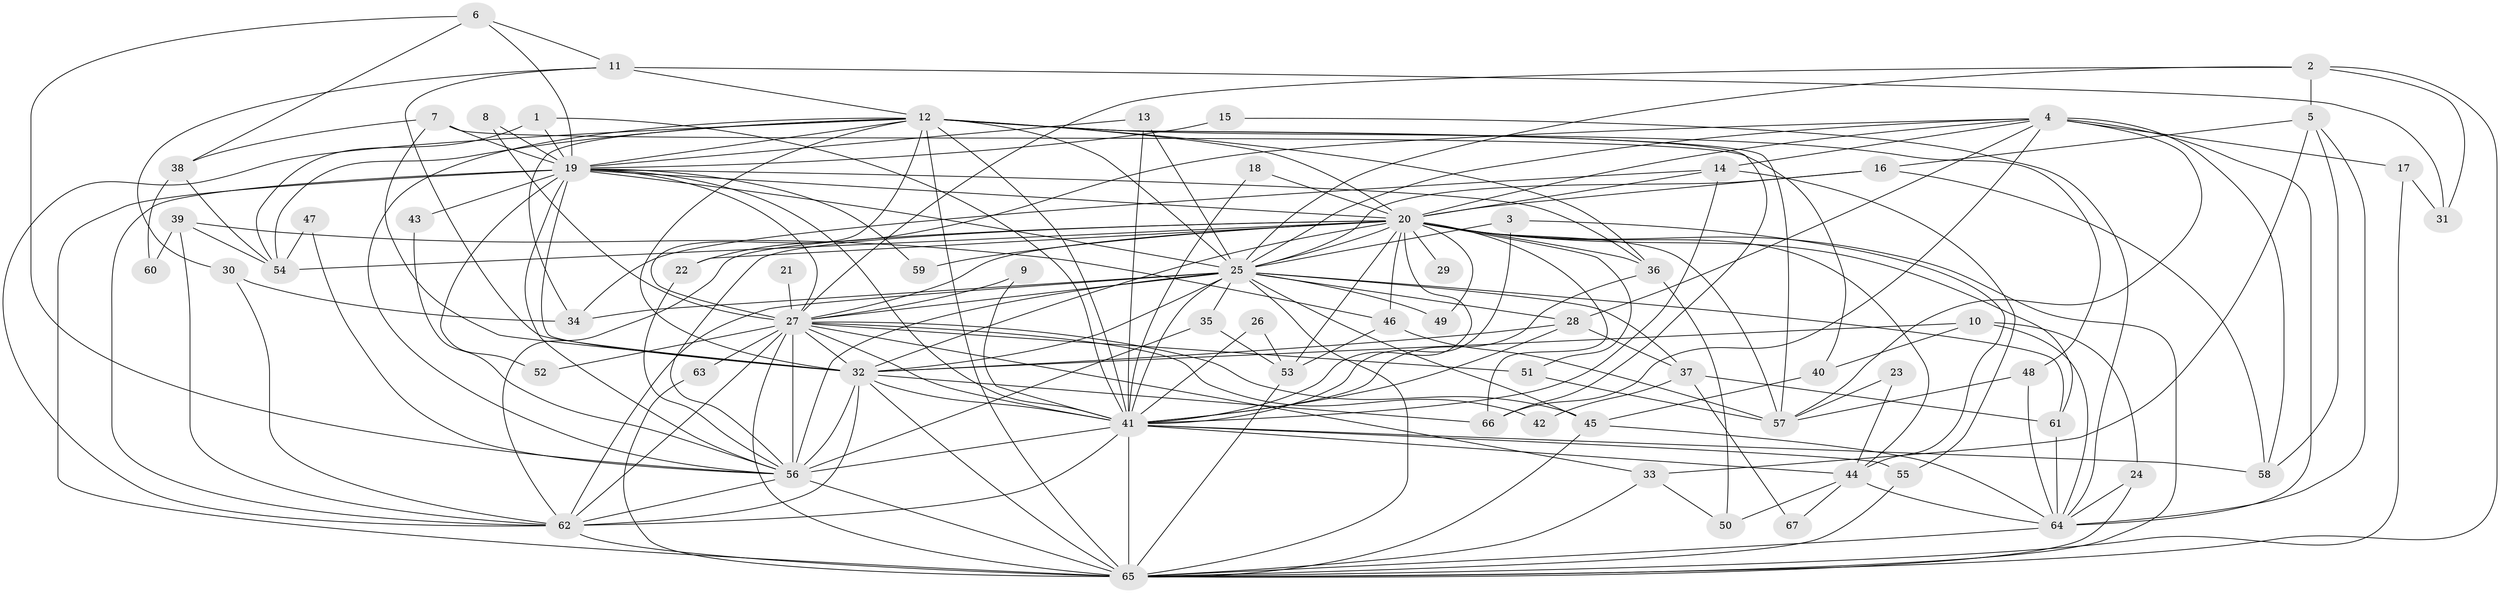 // original degree distribution, {25: 0.007462686567164179, 18: 0.007462686567164179, 26: 0.007462686567164179, 28: 0.007462686567164179, 23: 0.007462686567164179, 17: 0.014925373134328358, 34: 0.007462686567164179, 24: 0.007462686567164179, 15: 0.007462686567164179, 5: 0.05223880597014925, 4: 0.11940298507462686, 3: 0.19402985074626866, 2: 0.5149253731343284, 7: 0.022388059701492536, 11: 0.007462686567164179, 6: 0.014925373134328358}
// Generated by graph-tools (version 1.1) at 2025/01/03/09/25 03:01:27]
// undirected, 67 vertices, 193 edges
graph export_dot {
graph [start="1"]
  node [color=gray90,style=filled];
  1;
  2;
  3;
  4;
  5;
  6;
  7;
  8;
  9;
  10;
  11;
  12;
  13;
  14;
  15;
  16;
  17;
  18;
  19;
  20;
  21;
  22;
  23;
  24;
  25;
  26;
  27;
  28;
  29;
  30;
  31;
  32;
  33;
  34;
  35;
  36;
  37;
  38;
  39;
  40;
  41;
  42;
  43;
  44;
  45;
  46;
  47;
  48;
  49;
  50;
  51;
  52;
  53;
  54;
  55;
  56;
  57;
  58;
  59;
  60;
  61;
  62;
  63;
  64;
  65;
  66;
  67;
  1 -- 19 [weight=1.0];
  1 -- 41 [weight=1.0];
  1 -- 54 [weight=1.0];
  2 -- 5 [weight=1.0];
  2 -- 25 [weight=1.0];
  2 -- 27 [weight=1.0];
  2 -- 31 [weight=1.0];
  2 -- 65 [weight=1.0];
  3 -- 25 [weight=1.0];
  3 -- 41 [weight=3.0];
  3 -- 44 [weight=1.0];
  4 -- 14 [weight=1.0];
  4 -- 17 [weight=1.0];
  4 -- 20 [weight=1.0];
  4 -- 22 [weight=1.0];
  4 -- 25 [weight=1.0];
  4 -- 28 [weight=1.0];
  4 -- 57 [weight=1.0];
  4 -- 58 [weight=1.0];
  4 -- 64 [weight=1.0];
  4 -- 66 [weight=1.0];
  5 -- 16 [weight=1.0];
  5 -- 33 [weight=1.0];
  5 -- 58 [weight=1.0];
  5 -- 64 [weight=1.0];
  6 -- 11 [weight=1.0];
  6 -- 19 [weight=1.0];
  6 -- 38 [weight=1.0];
  6 -- 56 [weight=1.0];
  7 -- 19 [weight=1.0];
  7 -- 32 [weight=1.0];
  7 -- 38 [weight=1.0];
  7 -- 40 [weight=1.0];
  8 -- 19 [weight=1.0];
  8 -- 27 [weight=1.0];
  9 -- 27 [weight=1.0];
  9 -- 41 [weight=1.0];
  10 -- 24 [weight=1.0];
  10 -- 32 [weight=1.0];
  10 -- 40 [weight=1.0];
  10 -- 64 [weight=1.0];
  11 -- 12 [weight=1.0];
  11 -- 30 [weight=1.0];
  11 -- 31 [weight=1.0];
  11 -- 32 [weight=1.0];
  12 -- 19 [weight=2.0];
  12 -- 20 [weight=1.0];
  12 -- 25 [weight=2.0];
  12 -- 27 [weight=1.0];
  12 -- 32 [weight=1.0];
  12 -- 34 [weight=1.0];
  12 -- 36 [weight=1.0];
  12 -- 41 [weight=2.0];
  12 -- 48 [weight=1.0];
  12 -- 54 [weight=1.0];
  12 -- 56 [weight=1.0];
  12 -- 57 [weight=1.0];
  12 -- 62 [weight=2.0];
  12 -- 65 [weight=1.0];
  12 -- 66 [weight=1.0];
  13 -- 19 [weight=1.0];
  13 -- 25 [weight=1.0];
  13 -- 41 [weight=1.0];
  14 -- 20 [weight=1.0];
  14 -- 34 [weight=1.0];
  14 -- 41 [weight=1.0];
  14 -- 55 [weight=1.0];
  15 -- 19 [weight=1.0];
  15 -- 64 [weight=1.0];
  16 -- 20 [weight=1.0];
  16 -- 25 [weight=1.0];
  16 -- 58 [weight=1.0];
  17 -- 31 [weight=1.0];
  17 -- 65 [weight=1.0];
  18 -- 20 [weight=1.0];
  18 -- 41 [weight=1.0];
  19 -- 20 [weight=1.0];
  19 -- 25 [weight=1.0];
  19 -- 27 [weight=1.0];
  19 -- 32 [weight=2.0];
  19 -- 36 [weight=1.0];
  19 -- 41 [weight=1.0];
  19 -- 43 [weight=1.0];
  19 -- 52 [weight=1.0];
  19 -- 56 [weight=1.0];
  19 -- 59 [weight=1.0];
  19 -- 62 [weight=1.0];
  19 -- 65 [weight=2.0];
  20 -- 22 [weight=1.0];
  20 -- 25 [weight=1.0];
  20 -- 27 [weight=1.0];
  20 -- 29 [weight=1.0];
  20 -- 32 [weight=3.0];
  20 -- 36 [weight=1.0];
  20 -- 41 [weight=1.0];
  20 -- 44 [weight=1.0];
  20 -- 46 [weight=1.0];
  20 -- 49 [weight=1.0];
  20 -- 51 [weight=1.0];
  20 -- 53 [weight=2.0];
  20 -- 54 [weight=1.0];
  20 -- 56 [weight=1.0];
  20 -- 57 [weight=1.0];
  20 -- 59 [weight=1.0];
  20 -- 61 [weight=1.0];
  20 -- 62 [weight=2.0];
  20 -- 65 [weight=3.0];
  20 -- 66 [weight=1.0];
  21 -- 27 [weight=1.0];
  22 -- 56 [weight=1.0];
  23 -- 44 [weight=1.0];
  23 -- 57 [weight=1.0];
  24 -- 64 [weight=1.0];
  24 -- 65 [weight=1.0];
  25 -- 27 [weight=1.0];
  25 -- 28 [weight=1.0];
  25 -- 32 [weight=1.0];
  25 -- 34 [weight=1.0];
  25 -- 35 [weight=2.0];
  25 -- 37 [weight=1.0];
  25 -- 41 [weight=1.0];
  25 -- 45 [weight=1.0];
  25 -- 49 [weight=1.0];
  25 -- 56 [weight=1.0];
  25 -- 61 [weight=2.0];
  25 -- 62 [weight=2.0];
  25 -- 65 [weight=1.0];
  26 -- 41 [weight=1.0];
  26 -- 53 [weight=1.0];
  27 -- 32 [weight=1.0];
  27 -- 33 [weight=1.0];
  27 -- 41 [weight=1.0];
  27 -- 42 [weight=1.0];
  27 -- 45 [weight=1.0];
  27 -- 51 [weight=1.0];
  27 -- 52 [weight=1.0];
  27 -- 56 [weight=2.0];
  27 -- 62 [weight=1.0];
  27 -- 63 [weight=2.0];
  27 -- 65 [weight=3.0];
  28 -- 32 [weight=1.0];
  28 -- 37 [weight=1.0];
  28 -- 41 [weight=1.0];
  30 -- 34 [weight=1.0];
  30 -- 62 [weight=1.0];
  32 -- 41 [weight=1.0];
  32 -- 56 [weight=1.0];
  32 -- 62 [weight=1.0];
  32 -- 65 [weight=2.0];
  32 -- 66 [weight=1.0];
  33 -- 50 [weight=1.0];
  33 -- 65 [weight=1.0];
  35 -- 53 [weight=1.0];
  35 -- 56 [weight=2.0];
  36 -- 41 [weight=1.0];
  36 -- 50 [weight=1.0];
  37 -- 42 [weight=1.0];
  37 -- 61 [weight=1.0];
  37 -- 67 [weight=1.0];
  38 -- 54 [weight=1.0];
  38 -- 60 [weight=1.0];
  39 -- 46 [weight=1.0];
  39 -- 54 [weight=1.0];
  39 -- 60 [weight=1.0];
  39 -- 62 [weight=1.0];
  40 -- 45 [weight=1.0];
  41 -- 44 [weight=1.0];
  41 -- 55 [weight=1.0];
  41 -- 56 [weight=2.0];
  41 -- 58 [weight=1.0];
  41 -- 62 [weight=1.0];
  41 -- 65 [weight=3.0];
  43 -- 56 [weight=1.0];
  44 -- 50 [weight=1.0];
  44 -- 64 [weight=1.0];
  44 -- 67 [weight=1.0];
  45 -- 64 [weight=1.0];
  45 -- 65 [weight=1.0];
  46 -- 53 [weight=1.0];
  46 -- 57 [weight=1.0];
  47 -- 54 [weight=1.0];
  47 -- 56 [weight=1.0];
  48 -- 57 [weight=1.0];
  48 -- 64 [weight=1.0];
  51 -- 57 [weight=1.0];
  53 -- 65 [weight=1.0];
  55 -- 65 [weight=1.0];
  56 -- 62 [weight=1.0];
  56 -- 65 [weight=1.0];
  61 -- 64 [weight=1.0];
  62 -- 65 [weight=2.0];
  63 -- 65 [weight=1.0];
  64 -- 65 [weight=1.0];
}
